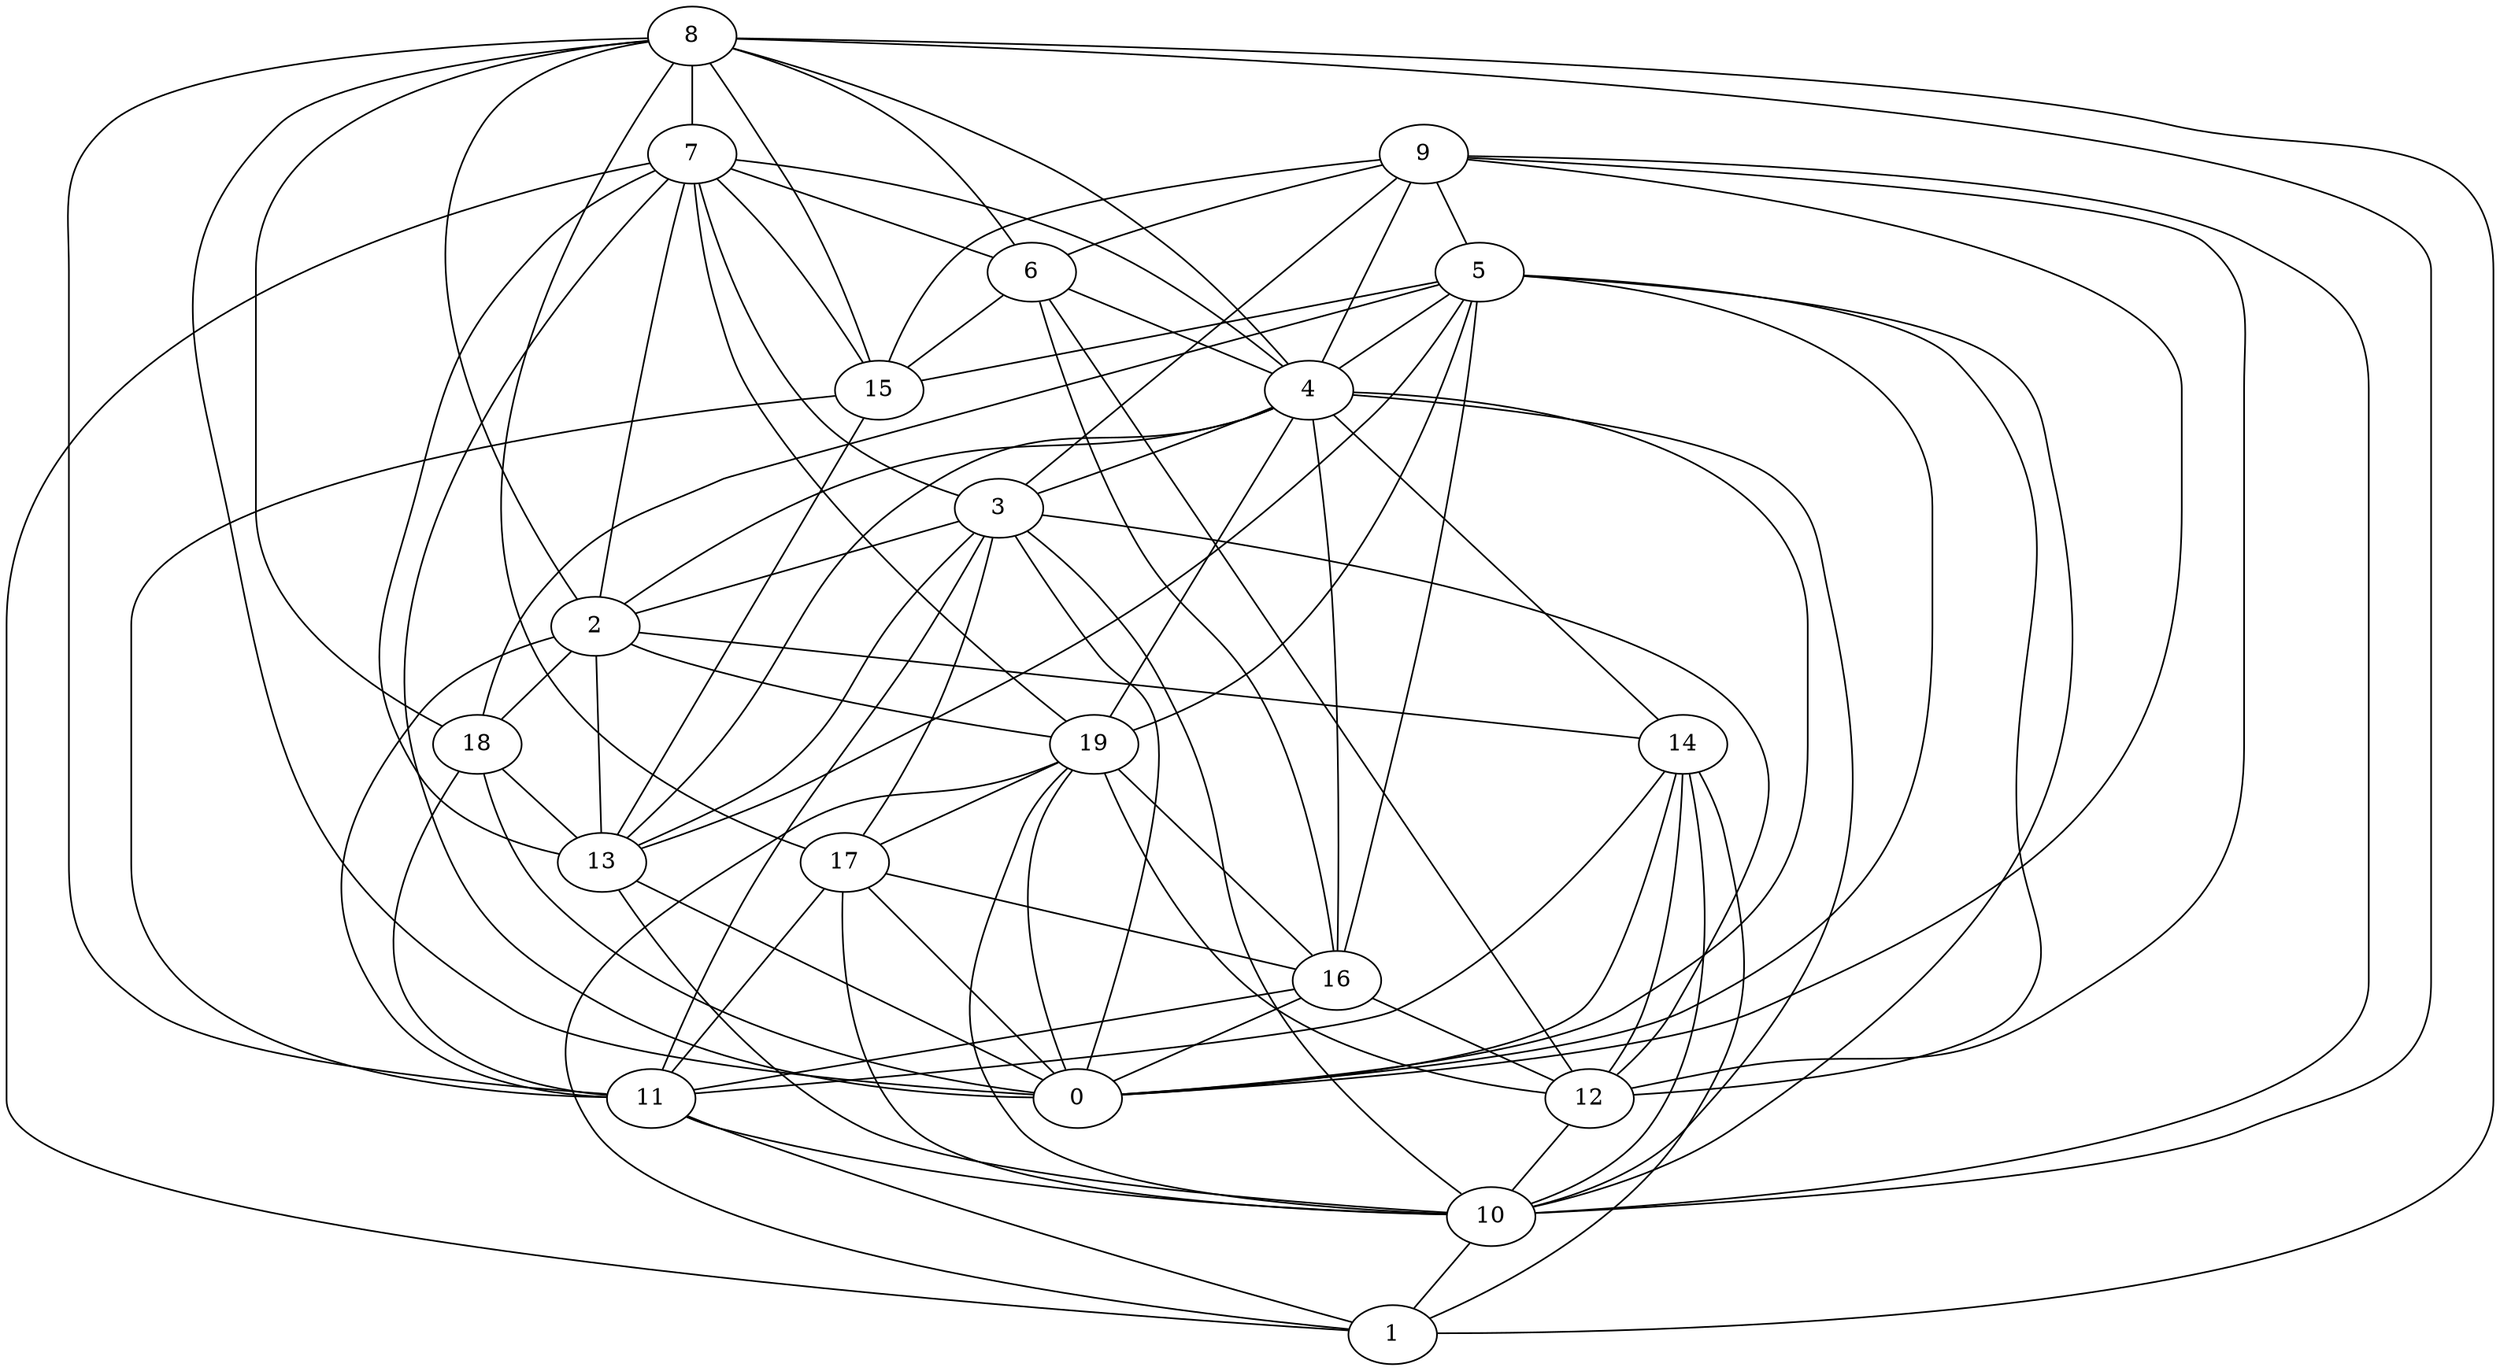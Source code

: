 digraph GG_graph {

subgraph G_graph {
edge [color = black]
"14" -> "0" [dir = none]
"14" -> "11" [dir = none]
"14" -> "1" [dir = none]
"10" -> "1" [dir = none]
"8" -> "6" [dir = none]
"8" -> "18" [dir = none]
"8" -> "0" [dir = none]
"8" -> "10" [dir = none]
"8" -> "15" [dir = none]
"8" -> "7" [dir = none]
"8" -> "17" [dir = none]
"8" -> "2" [dir = none]
"8" -> "4" [dir = none]
"5" -> "19" [dir = none]
"5" -> "10" [dir = none]
"5" -> "15" [dir = none]
"3" -> "2" [dir = none]
"3" -> "17" [dir = none]
"3" -> "13" [dir = none]
"3" -> "11" [dir = none]
"3" -> "12" [dir = none]
"18" -> "11" [dir = none]
"11" -> "10" [dir = none]
"9" -> "6" [dir = none]
"9" -> "10" [dir = none]
"9" -> "15" [dir = none]
"9" -> "12" [dir = none]
"15" -> "13" [dir = none]
"15" -> "11" [dir = none]
"13" -> "10" [dir = none]
"17" -> "0" [dir = none]
"17" -> "16" [dir = none]
"17" -> "11" [dir = none]
"7" -> "4" [dir = none]
"7" -> "19" [dir = none]
"7" -> "2" [dir = none]
"7" -> "6" [dir = none]
"7" -> "3" [dir = none]
"7" -> "1" [dir = none]
"7" -> "13" [dir = none]
"7" -> "0" [dir = none]
"12" -> "10" [dir = none]
"2" -> "18" [dir = none]
"2" -> "14" [dir = none]
"4" -> "2" [dir = none]
"4" -> "16" [dir = none]
"4" -> "3" [dir = none]
"4" -> "10" [dir = none]
"4" -> "14" [dir = none]
"19" -> "16" [dir = none]
"19" -> "1" [dir = none]
"19" -> "12" [dir = none]
"19" -> "0" [dir = none]
"19" -> "17" [dir = none]
"6" -> "15" [dir = none]
"6" -> "12" [dir = none]
"6" -> "4" [dir = none]
"5" -> "18" [dir = none]
"3" -> "0" [dir = none]
"2" -> "13" [dir = none]
"8" -> "11" [dir = none]
"17" -> "10" [dir = none]
"2" -> "11" [dir = none]
"4" -> "0" [dir = none]
"14" -> "12" [dir = none]
"13" -> "0" [dir = none]
"9" -> "3" [dir = none]
"9" -> "0" [dir = none]
"14" -> "10" [dir = none]
"18" -> "0" [dir = none]
"6" -> "16" [dir = none]
"11" -> "1" [dir = none]
"4" -> "13" [dir = none]
"2" -> "19" [dir = none]
"5" -> "16" [dir = none]
"4" -> "19" [dir = none]
"9" -> "5" [dir = none]
"3" -> "10" [dir = none]
"7" -> "15" [dir = none]
"5" -> "13" [dir = none]
"5" -> "4" [dir = none]
"16" -> "0" [dir = none]
"5" -> "0" [dir = none]
"16" -> "12" [dir = none]
"9" -> "4" [dir = none]
"18" -> "13" [dir = none]
"8" -> "1" [dir = none]
"16" -> "11" [dir = none]
"19" -> "10" [dir = none]
"5" -> "12" [dir = none]
}

}
